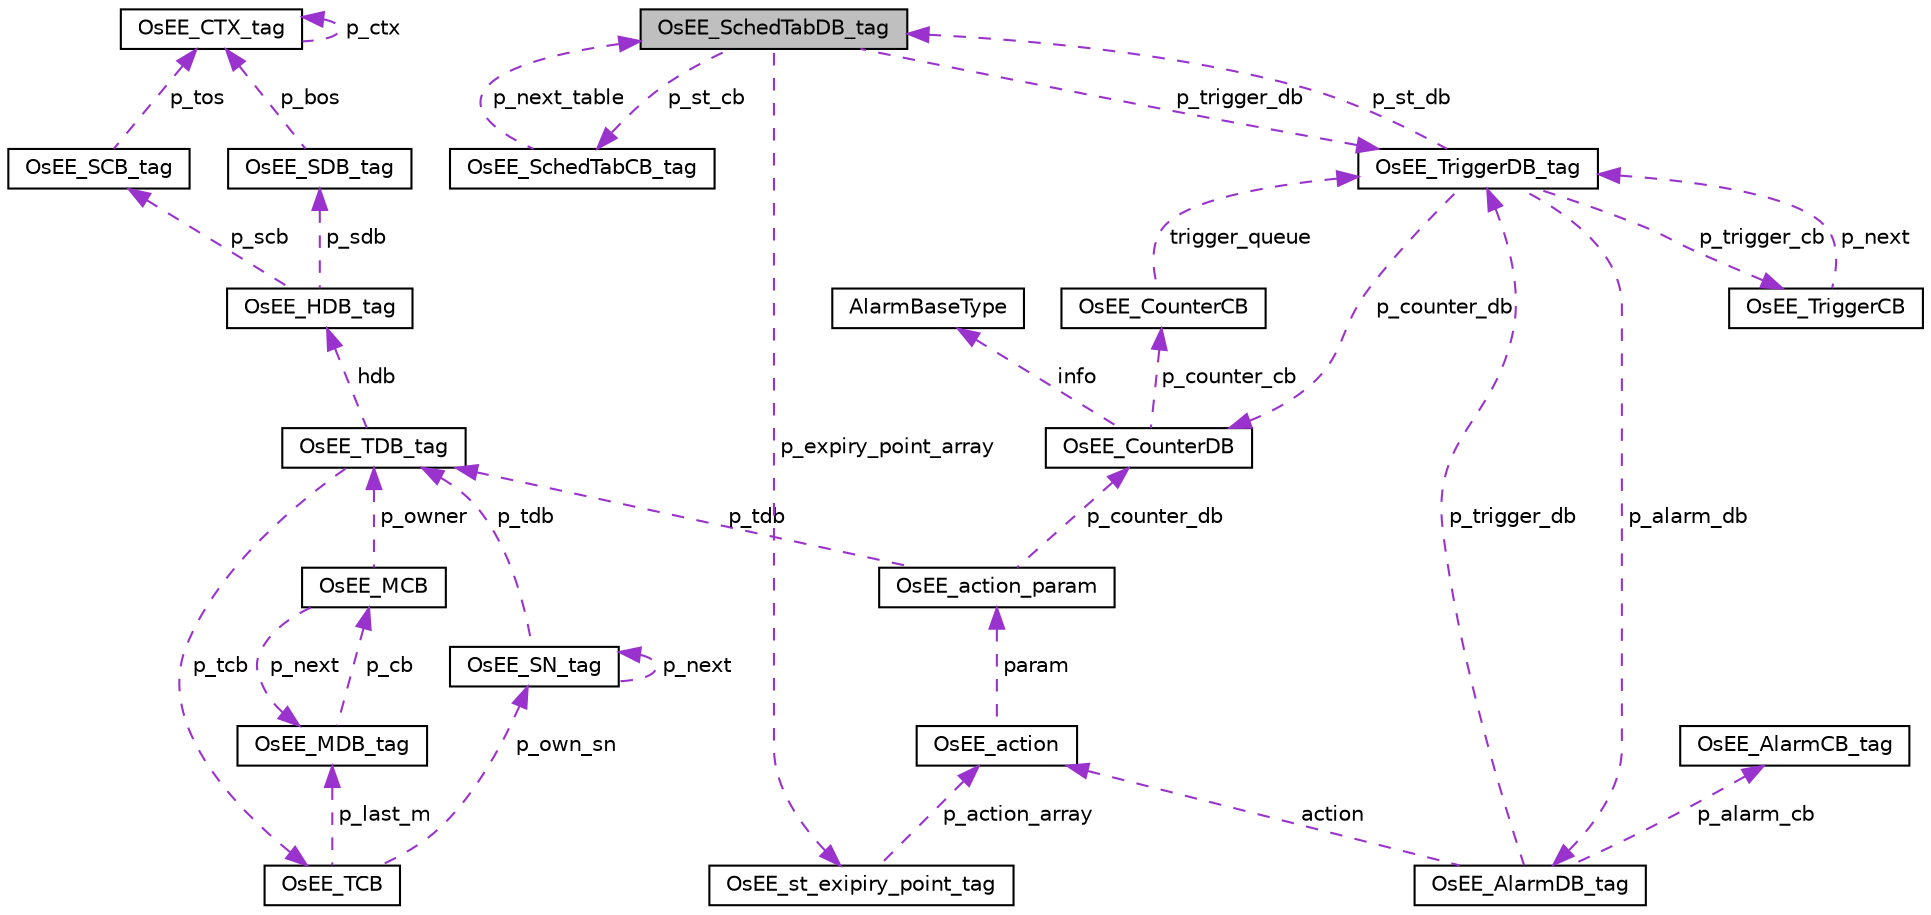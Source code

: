 digraph "OsEE_SchedTabDB_tag"
{
 // LATEX_PDF_SIZE
  edge [fontname="Helvetica",fontsize="10",labelfontname="Helvetica",labelfontsize="10"];
  node [fontname="Helvetica",fontsize="10",shape=record];
  Node1 [label="OsEE_SchedTabDB_tag",height=0.2,width=0.4,color="black", fillcolor="grey75", style="filled", fontcolor="black",tooltip="This is the data structure used to describe the constant part of a schedule table."];
  Node2 -> Node1 [dir="back",color="darkorchid3",fontsize="10",style="dashed",label=" p_trigger_db" ,fontname="Helvetica"];
  Node2 [label="OsEE_TriggerDB_tag",height=0.2,width=0.4,color="black", fillcolor="white", style="filled",URL="$structOsEE__TriggerDB__tag.html",tooltip="Trigger Descriptor Block is the elemnt containing the information of Alarms and Schedule Tables."];
  Node3 -> Node2 [dir="back",color="darkorchid3",fontsize="10",style="dashed",label=" p_trigger_cb" ,fontname="Helvetica"];
  Node3 [label="OsEE_TriggerCB",height=0.2,width=0.4,color="black", fillcolor="white", style="filled",URL="$structOsEE__TriggerCB.html",tooltip="The Trigger Countrol Block is the element in the trigger queue that records when the next trigger is ..."];
  Node2 -> Node3 [dir="back",color="darkorchid3",fontsize="10",style="dashed",label=" p_next" ,fontname="Helvetica"];
  Node1 -> Node2 [dir="back",color="darkorchid3",fontsize="10",style="dashed",label=" p_st_db" ,fontname="Helvetica"];
  Node4 -> Node2 [dir="back",color="darkorchid3",fontsize="10",style="dashed",label=" p_alarm_db" ,fontname="Helvetica"];
  Node4 [label="OsEE_AlarmDB_tag",height=0.2,width=0.4,color="black", fillcolor="white", style="filled",URL="$structOsEE__AlarmDB__tag.html",tooltip="Alarm descriptor block."];
  Node2 -> Node4 [dir="back",color="darkorchid3",fontsize="10",style="dashed",label=" p_trigger_db" ,fontname="Helvetica"];
  Node5 -> Node4 [dir="back",color="darkorchid3",fontsize="10",style="dashed",label=" action" ,fontname="Helvetica"];
  Node5 [label="OsEE_action",height=0.2,width=0.4,color="black", fillcolor="white", style="filled",URL="$structOsEE__action.html",tooltip="Notification data structure for Alarms and Schedule Tables."];
  Node6 -> Node5 [dir="back",color="darkorchid3",fontsize="10",style="dashed",label=" param" ,fontname="Helvetica"];
  Node6 [label="OsEE_action_param",height=0.2,width=0.4,color="black", fillcolor="white", style="filled",URL="$structOsEE__action__param.html",tooltip="Parameters of an Alarm/Schedule Table expiration (function callback, task, event mask,..."];
  Node7 -> Node6 [dir="back",color="darkorchid3",fontsize="10",style="dashed",label=" p_tdb" ,fontname="Helvetica"];
  Node7 [label="OsEE_TDB_tag",height=0.2,width=0.4,color="black", fillcolor="white", style="filled",URL="$structOsEE__TDB__tag.html",tooltip="The Task Descriptor Block."];
  Node8 -> Node7 [dir="back",color="darkorchid3",fontsize="10",style="dashed",label=" p_tcb" ,fontname="Helvetica"];
  Node8 [label="OsEE_TCB",height=0.2,width=0.4,color="black", fillcolor="white", style="filled",URL="$structOsEE__TCB.html",tooltip="The Task Control Block."];
  Node9 -> Node8 [dir="back",color="darkorchid3",fontsize="10",style="dashed",label=" p_own_sn" ,fontname="Helvetica"];
  Node9 [label="OsEE_SN_tag",height=0.2,width=0.4,color="black", fillcolor="white", style="filled",URL="$structOsEE__SN__tag.html",tooltip="Scheduler node data structure."];
  Node9 -> Node9 [dir="back",color="darkorchid3",fontsize="10",style="dashed",label=" p_next" ,fontname="Helvetica"];
  Node7 -> Node9 [dir="back",color="darkorchid3",fontsize="10",style="dashed",label=" p_tdb" ,fontname="Helvetica"];
  Node10 -> Node8 [dir="back",color="darkorchid3",fontsize="10",style="dashed",label=" p_last_m" ,fontname="Helvetica"];
  Node10 [label="OsEE_MDB_tag",height=0.2,width=0.4,color="black", fillcolor="white", style="filled",URL="$structOsEE__MDB__tag.html",tooltip="Mutual exclusion descriptor block."];
  Node11 -> Node10 [dir="back",color="darkorchid3",fontsize="10",style="dashed",label=" p_cb" ,fontname="Helvetica"];
  Node11 [label="OsEE_MCB",height=0.2,width=0.4,color="black", fillcolor="white", style="filled",URL="$structOsEE__MCB.html",tooltip="Mutual exclusion control block."];
  Node7 -> Node11 [dir="back",color="darkorchid3",fontsize="10",style="dashed",label=" p_owner" ,fontname="Helvetica"];
  Node10 -> Node11 [dir="back",color="darkorchid3",fontsize="10",style="dashed",label=" p_next" ,fontname="Helvetica"];
  Node12 -> Node7 [dir="back",color="darkorchid3",fontsize="10",style="dashed",label=" hdb" ,fontname="Helvetica"];
  Node12 [label="OsEE_HDB_tag",height=0.2,width=0.4,color="black", fillcolor="white", style="filled",URL="$structOsEE__HDB__tag.html",tooltip=" "];
  Node13 -> Node12 [dir="back",color="darkorchid3",fontsize="10",style="dashed",label=" p_scb" ,fontname="Helvetica"];
  Node13 [label="OsEE_SCB_tag",height=0.2,width=0.4,color="black", fillcolor="white", style="filled",URL="$structOsEE__SCB__tag.html",tooltip=" "];
  Node14 -> Node13 [dir="back",color="darkorchid3",fontsize="10",style="dashed",label=" p_tos" ,fontname="Helvetica"];
  Node14 [label="OsEE_CTX_tag",height=0.2,width=0.4,color="black", fillcolor="white", style="filled",URL="$structOsEE__CTX__tag.html",tooltip=" "];
  Node14 -> Node14 [dir="back",color="darkorchid3",fontsize="10",style="dashed",label=" p_ctx" ,fontname="Helvetica"];
  Node15 -> Node12 [dir="back",color="darkorchid3",fontsize="10",style="dashed",label=" p_sdb" ,fontname="Helvetica"];
  Node15 [label="OsEE_SDB_tag",height=0.2,width=0.4,color="black", fillcolor="white", style="filled",URL="$structOsEE__SDB__tag.html",tooltip=" "];
  Node14 -> Node15 [dir="back",color="darkorchid3",fontsize="10",style="dashed",label=" p_bos" ,fontname="Helvetica"];
  Node16 -> Node6 [dir="back",color="darkorchid3",fontsize="10",style="dashed",label=" p_counter_db" ,fontname="Helvetica"];
  Node16 [label="OsEE_CounterDB",height=0.2,width=0.4,color="black", fillcolor="white", style="filled",URL="$structOsEE__CounterDB.html",tooltip="Counter descriptor block."];
  Node17 -> Node16 [dir="back",color="darkorchid3",fontsize="10",style="dashed",label=" info" ,fontname="Helvetica"];
  Node17 [label="AlarmBaseType",height=0.2,width=0.4,color="black", fillcolor="white", style="filled",URL="$structAlarmBaseType.html",tooltip="The AlarmBaseType stores information about a counter."];
  Node18 -> Node16 [dir="back",color="darkorchid3",fontsize="10",style="dashed",label=" p_counter_cb" ,fontname="Helvetica"];
  Node18 [label="OsEE_CounterCB",height=0.2,width=0.4,color="black", fillcolor="white", style="filled",URL="$structOsEE__CounterCB.html",tooltip="Counter Control Block."];
  Node2 -> Node18 [dir="back",color="darkorchid3",fontsize="10",style="dashed",label=" trigger_queue" ,fontname="Helvetica"];
  Node19 -> Node4 [dir="back",color="darkorchid3",fontsize="10",style="dashed",label=" p_alarm_cb" ,fontname="Helvetica"];
  Node19 [label="OsEE_AlarmCB_tag",height=0.2,width=0.4,color="black", fillcolor="white", style="filled",URL="$structOsEE__AlarmCB__tag.html",tooltip="Alarm Control Block."];
  Node16 -> Node2 [dir="back",color="darkorchid3",fontsize="10",style="dashed",label=" p_counter_db" ,fontname="Helvetica"];
  Node20 -> Node1 [dir="back",color="darkorchid3",fontsize="10",style="dashed",label=" p_st_cb" ,fontname="Helvetica"];
  Node20 [label="OsEE_SchedTabCB_tag",height=0.2,width=0.4,color="black", fillcolor="white", style="filled",URL="$structOsEE__SchedTabCB__tag.html",tooltip="Data structure to store RAM informations needed by schedule tables."];
  Node1 -> Node20 [dir="back",color="darkorchid3",fontsize="10",style="dashed",label=" p_next_table" ,fontname="Helvetica"];
  Node21 -> Node1 [dir="back",color="darkorchid3",fontsize="10",style="dashed",label=" p_expiry_point_array" ,fontname="Helvetica"];
  Node21 [label="OsEE_st_exipiry_point_tag",height=0.2,width=0.4,color="black", fillcolor="white", style="filled",URL="$structOsEE__st__exipiry__point__tag.html",tooltip="Structures that hold the information related to an expiry point."];
  Node5 -> Node21 [dir="back",color="darkorchid3",fontsize="10",style="dashed",label=" p_action_array" ,fontname="Helvetica"];
}
